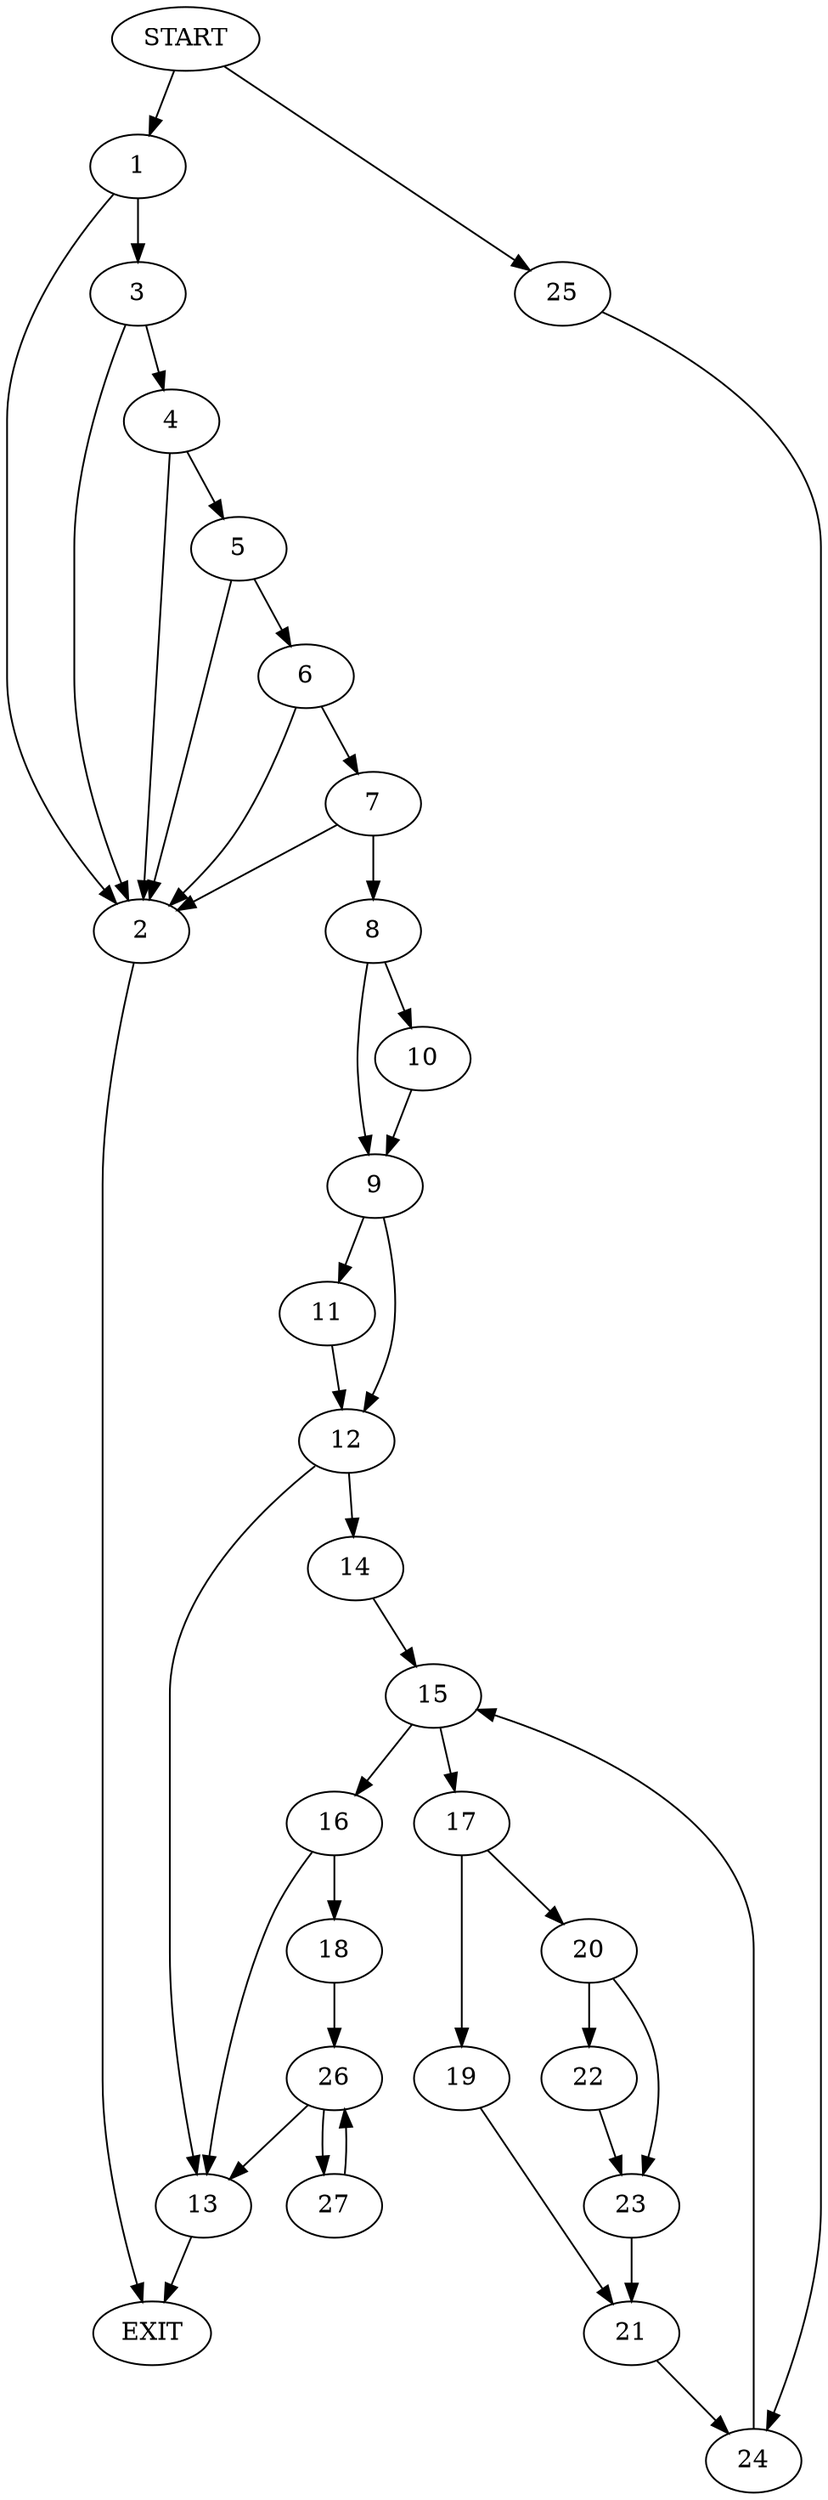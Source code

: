 digraph {
0 [label="START"]
28 [label="EXIT"]
0 -> 1
1 -> 2
1 -> 3
2 -> 28
3 -> 4
3 -> 2
4 -> 5
4 -> 2
5 -> 6
5 -> 2
6 -> 7
6 -> 2
7 -> 8
7 -> 2
8 -> 9
8 -> 10
9 -> 11
9 -> 12
10 -> 9
12 -> 13
12 -> 14
11 -> 12
14 -> 15
13 -> 28
15 -> 16
15 -> 17
16 -> 13
16 -> 18
17 -> 19
17 -> 20
19 -> 21
20 -> 22
20 -> 23
22 -> 23
23 -> 21
21 -> 24
24 -> 15
0 -> 25
25 -> 24
18 -> 26
26 -> 13
26 -> 27
27 -> 26
}
